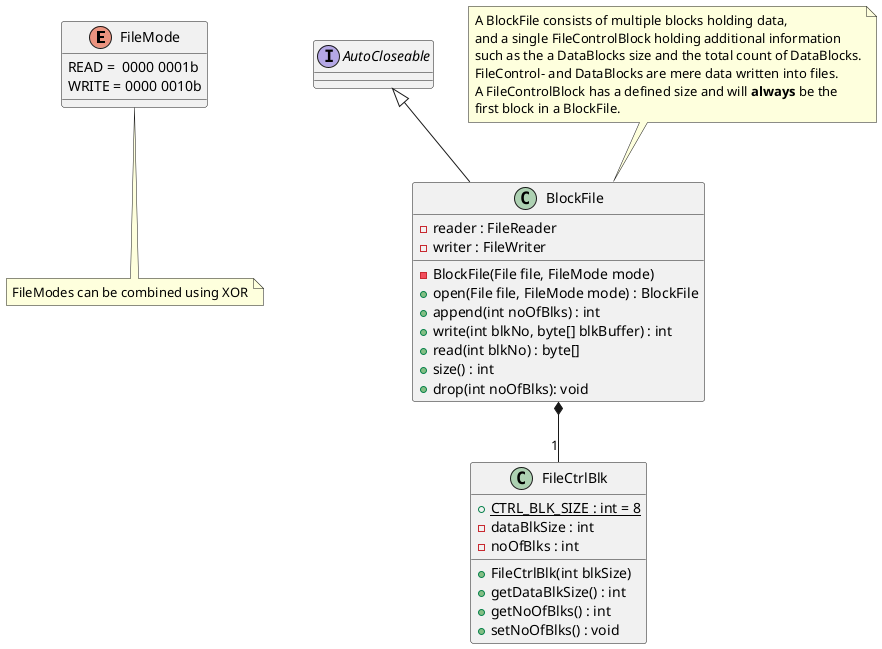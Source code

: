 

@startuml


enum FileMode {
    READ =  0000 0001b
    WRITE = 0000 0010b
}

note bottom of FileMode : FileModes can be combined using XOR

interface AutoCloseable

class BlockFile {
    - reader : FileReader
    - writer : FileWriter

    - BlockFile(File file, FileMode mode)
    + open(File file, FileMode mode) : BlockFile
    + append(int noOfBlks) : int
    + write(int blkNo, byte[] blkBuffer) : int
    + read(int blkNo) : byte[]
    + size() : int
    + drop(int noOfBlks): void
}

note "A BlockFile consists of multiple blocks holding data,\n\
and a single FileControlBlock holding additional information\n\
such as the a DataBlocks size and the total count of DataBlocks.\n\
FileControl- and DataBlocks are mere data written into files.\n\
A FileControlBlock has a defined size and will <b>always</b> be the\n\
first block in a BlockFile." as BlockFileDesc


BlockFileDesc .. BlockFile


class FileCtrlBlk {
    {static} + CTRL_BLK_SIZE : int = 8
    - dataBlkSize : int
    - noOfBlks : int
    
    + FileCtrlBlk(int blkSize)
    + getDataBlkSize() : int
    + getNoOfBlks() : int
    + setNoOfBlks() : void
}


AutoCloseable <|-- BlockFile

BlockFile *--"1" FileCtrlBlk

@enduml

